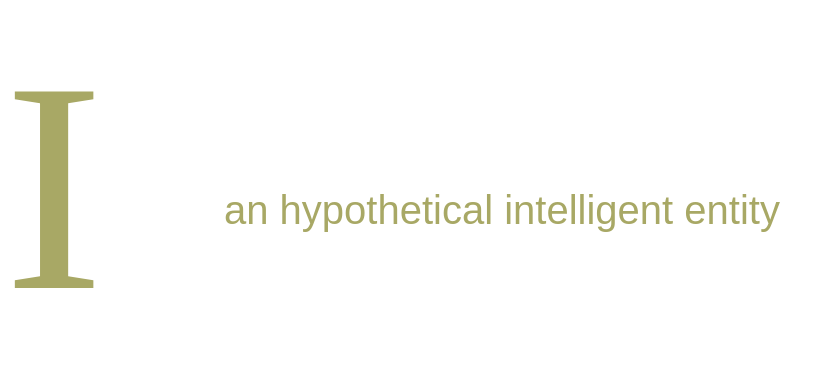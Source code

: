 <mxfile version="10.6.8" type="github"><diagram id="By1K5itjjHyx1fGp9N95" name="I_logo"><mxGraphModel dx="1044" dy="656" grid="1" gridSize="10" guides="1" tooltips="1" connect="1" arrows="1" fold="1" page="1" pageScale="1" pageWidth="850" pageHeight="1100" math="0" shadow="0"><root><mxCell id="0"/><mxCell id="1" parent="0"/><mxCell id="gHbcO2m2CjEqLgDUAbQJ-1" value="&lt;font style=&quot;font-size: 150px&quot; face=&quot;Garamond&quot; color=&quot;#A8A865&quot;&gt;I&lt;/font&gt;" style="text;html=1;resizable=0;points=[];autosize=1;align=left;verticalAlign=top;spacingTop=-4;" parent="1" vertex="1"><mxGeometry x="130" y="50" width="70" height="50" as="geometry"/></mxCell><mxCell id="iOSUyXI5hNVsWbAzQnJo-1" value="&lt;font style=&quot;font-size: 20px&quot; color=&quot;#A8A865&quot;&gt;an hypothetical intelligent entity&amp;nbsp; &lt;/font&gt;" style="text;html=1;resizable=0;points=[];autosize=1;align=left;verticalAlign=top;spacingTop=-4;" vertex="1" parent="1"><mxGeometry x="240" y="140" width="300" height="20" as="geometry"/></mxCell></root></mxGraphModel></diagram><diagram id="XJa77DtFXEaWCbgx5OTb" name="Overview"><mxGraphModel dx="1044" dy="656" grid="1" gridSize="10" guides="1" tooltips="1" connect="1" arrows="1" fold="1" page="1" pageScale="1" pageWidth="850" pageHeight="1100" math="0" shadow="0"><root><mxCell id="cekZU-ZD330FUM_QzY8B-0"/><mxCell id="cekZU-ZD330FUM_QzY8B-1" parent="cekZU-ZD330FUM_QzY8B-0"/></root></mxGraphModel></diagram></mxfile>